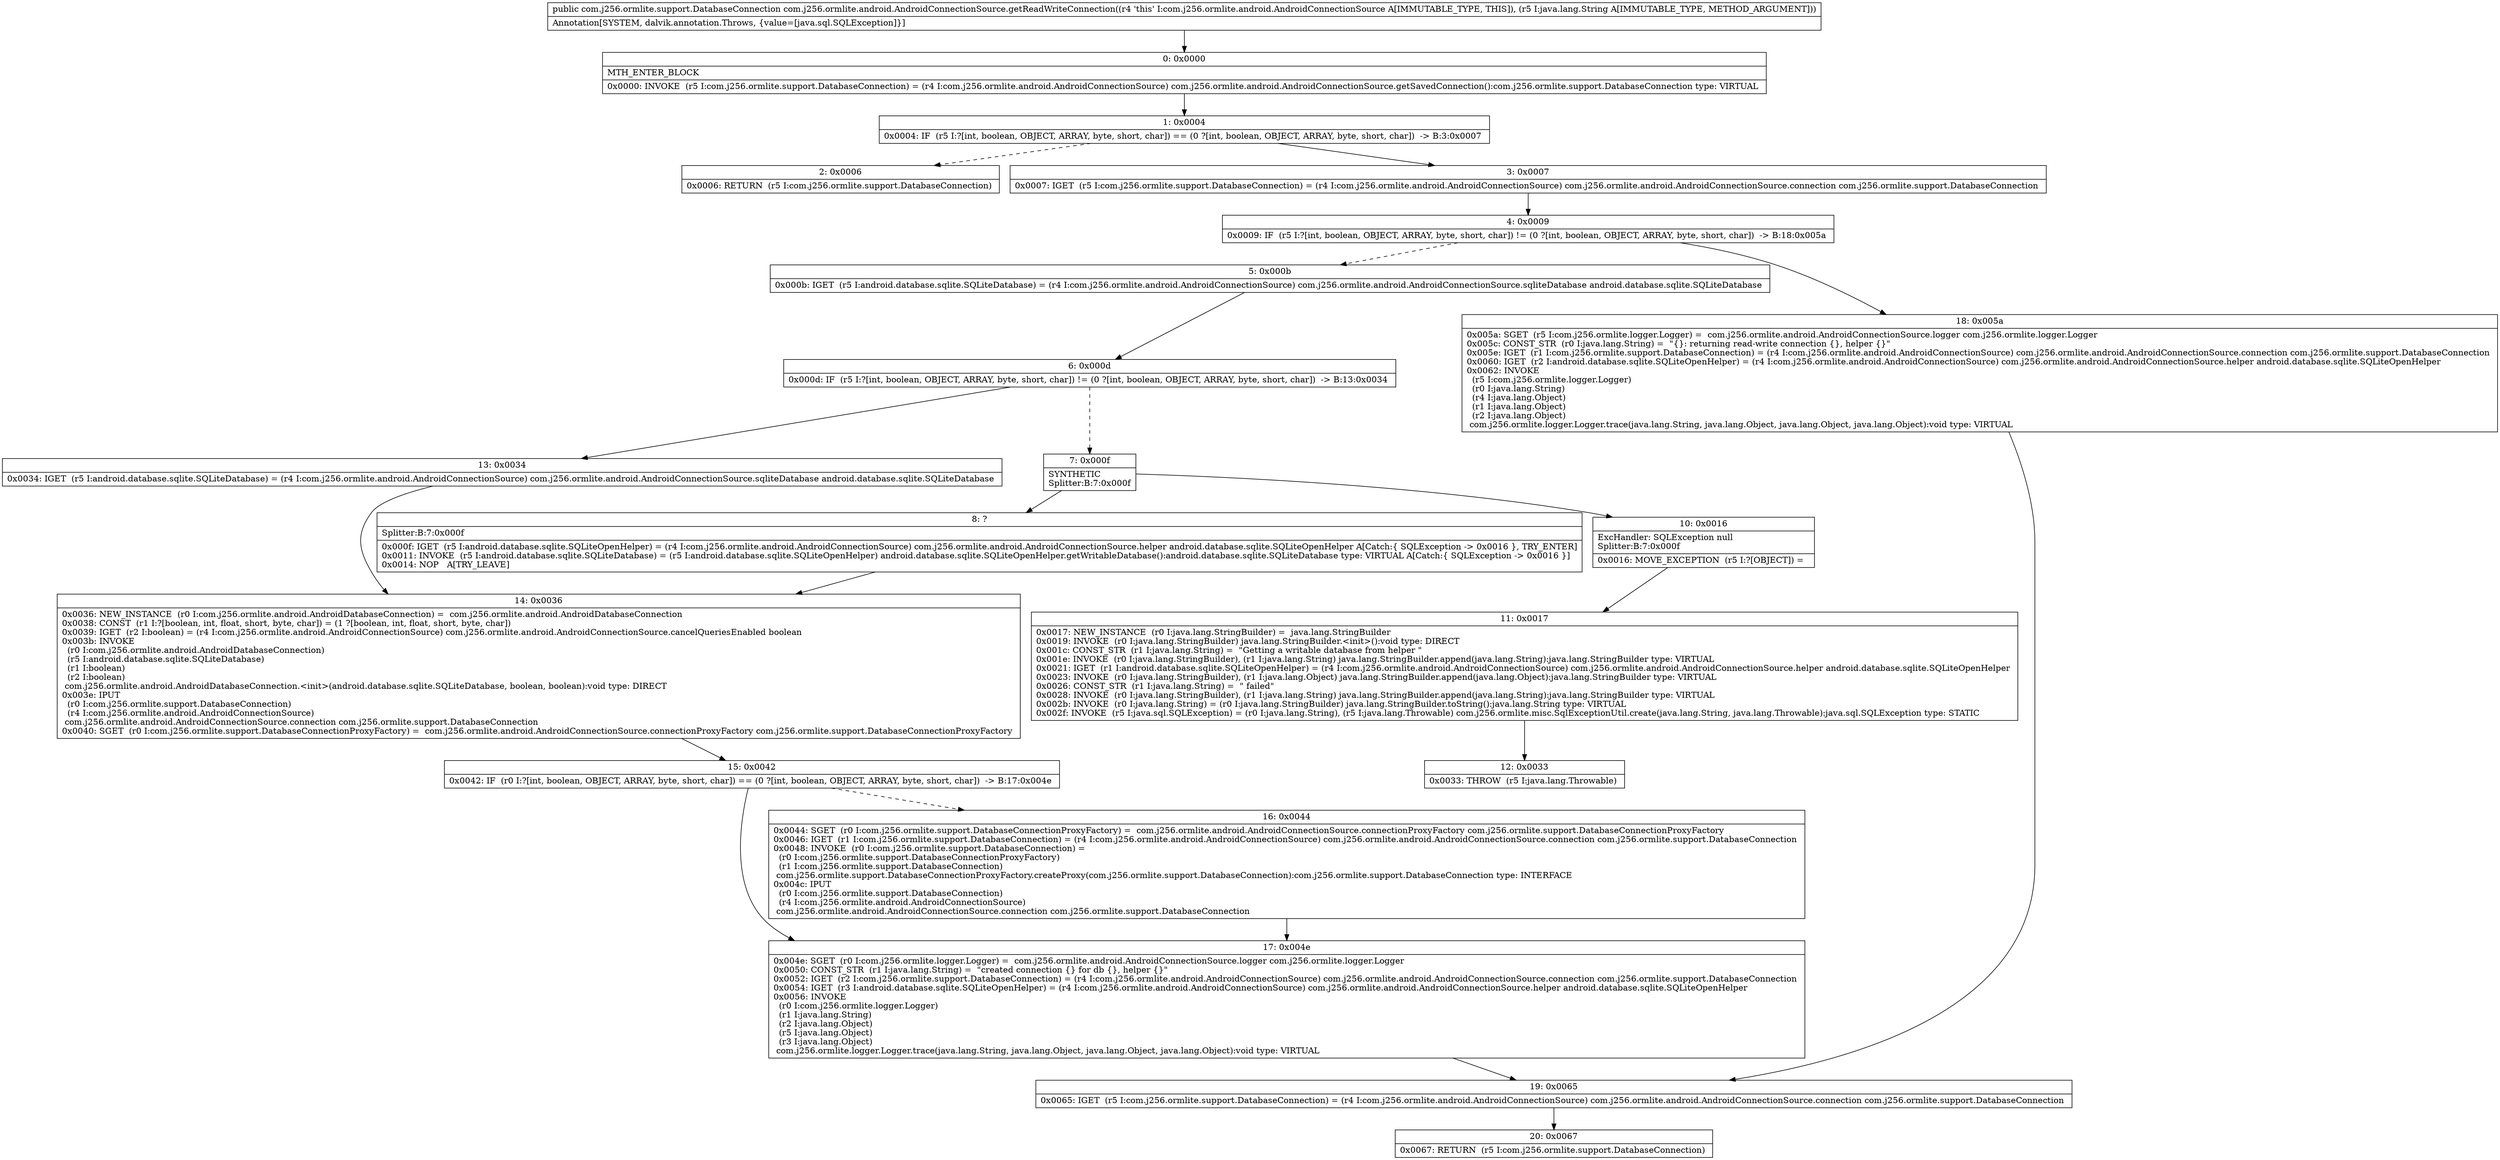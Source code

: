 digraph "CFG forcom.j256.ormlite.android.AndroidConnectionSource.getReadWriteConnection(Ljava\/lang\/String;)Lcom\/j256\/ormlite\/support\/DatabaseConnection;" {
Node_0 [shape=record,label="{0\:\ 0x0000|MTH_ENTER_BLOCK\l|0x0000: INVOKE  (r5 I:com.j256.ormlite.support.DatabaseConnection) = (r4 I:com.j256.ormlite.android.AndroidConnectionSource) com.j256.ormlite.android.AndroidConnectionSource.getSavedConnection():com.j256.ormlite.support.DatabaseConnection type: VIRTUAL \l}"];
Node_1 [shape=record,label="{1\:\ 0x0004|0x0004: IF  (r5 I:?[int, boolean, OBJECT, ARRAY, byte, short, char]) == (0 ?[int, boolean, OBJECT, ARRAY, byte, short, char])  \-\> B:3:0x0007 \l}"];
Node_2 [shape=record,label="{2\:\ 0x0006|0x0006: RETURN  (r5 I:com.j256.ormlite.support.DatabaseConnection) \l}"];
Node_3 [shape=record,label="{3\:\ 0x0007|0x0007: IGET  (r5 I:com.j256.ormlite.support.DatabaseConnection) = (r4 I:com.j256.ormlite.android.AndroidConnectionSource) com.j256.ormlite.android.AndroidConnectionSource.connection com.j256.ormlite.support.DatabaseConnection \l}"];
Node_4 [shape=record,label="{4\:\ 0x0009|0x0009: IF  (r5 I:?[int, boolean, OBJECT, ARRAY, byte, short, char]) != (0 ?[int, boolean, OBJECT, ARRAY, byte, short, char])  \-\> B:18:0x005a \l}"];
Node_5 [shape=record,label="{5\:\ 0x000b|0x000b: IGET  (r5 I:android.database.sqlite.SQLiteDatabase) = (r4 I:com.j256.ormlite.android.AndroidConnectionSource) com.j256.ormlite.android.AndroidConnectionSource.sqliteDatabase android.database.sqlite.SQLiteDatabase \l}"];
Node_6 [shape=record,label="{6\:\ 0x000d|0x000d: IF  (r5 I:?[int, boolean, OBJECT, ARRAY, byte, short, char]) != (0 ?[int, boolean, OBJECT, ARRAY, byte, short, char])  \-\> B:13:0x0034 \l}"];
Node_7 [shape=record,label="{7\:\ 0x000f|SYNTHETIC\lSplitter:B:7:0x000f\l}"];
Node_8 [shape=record,label="{8\:\ ?|Splitter:B:7:0x000f\l|0x000f: IGET  (r5 I:android.database.sqlite.SQLiteOpenHelper) = (r4 I:com.j256.ormlite.android.AndroidConnectionSource) com.j256.ormlite.android.AndroidConnectionSource.helper android.database.sqlite.SQLiteOpenHelper A[Catch:\{ SQLException \-\> 0x0016 \}, TRY_ENTER]\l0x0011: INVOKE  (r5 I:android.database.sqlite.SQLiteDatabase) = (r5 I:android.database.sqlite.SQLiteOpenHelper) android.database.sqlite.SQLiteOpenHelper.getWritableDatabase():android.database.sqlite.SQLiteDatabase type: VIRTUAL A[Catch:\{ SQLException \-\> 0x0016 \}]\l0x0014: NOP   A[TRY_LEAVE]\l}"];
Node_10 [shape=record,label="{10\:\ 0x0016|ExcHandler: SQLException null\lSplitter:B:7:0x000f\l|0x0016: MOVE_EXCEPTION  (r5 I:?[OBJECT]) =  \l}"];
Node_11 [shape=record,label="{11\:\ 0x0017|0x0017: NEW_INSTANCE  (r0 I:java.lang.StringBuilder) =  java.lang.StringBuilder \l0x0019: INVOKE  (r0 I:java.lang.StringBuilder) java.lang.StringBuilder.\<init\>():void type: DIRECT \l0x001c: CONST_STR  (r1 I:java.lang.String) =  \"Getting a writable database from helper \" \l0x001e: INVOKE  (r0 I:java.lang.StringBuilder), (r1 I:java.lang.String) java.lang.StringBuilder.append(java.lang.String):java.lang.StringBuilder type: VIRTUAL \l0x0021: IGET  (r1 I:android.database.sqlite.SQLiteOpenHelper) = (r4 I:com.j256.ormlite.android.AndroidConnectionSource) com.j256.ormlite.android.AndroidConnectionSource.helper android.database.sqlite.SQLiteOpenHelper \l0x0023: INVOKE  (r0 I:java.lang.StringBuilder), (r1 I:java.lang.Object) java.lang.StringBuilder.append(java.lang.Object):java.lang.StringBuilder type: VIRTUAL \l0x0026: CONST_STR  (r1 I:java.lang.String) =  \" failed\" \l0x0028: INVOKE  (r0 I:java.lang.StringBuilder), (r1 I:java.lang.String) java.lang.StringBuilder.append(java.lang.String):java.lang.StringBuilder type: VIRTUAL \l0x002b: INVOKE  (r0 I:java.lang.String) = (r0 I:java.lang.StringBuilder) java.lang.StringBuilder.toString():java.lang.String type: VIRTUAL \l0x002f: INVOKE  (r5 I:java.sql.SQLException) = (r0 I:java.lang.String), (r5 I:java.lang.Throwable) com.j256.ormlite.misc.SqlExceptionUtil.create(java.lang.String, java.lang.Throwable):java.sql.SQLException type: STATIC \l}"];
Node_12 [shape=record,label="{12\:\ 0x0033|0x0033: THROW  (r5 I:java.lang.Throwable) \l}"];
Node_13 [shape=record,label="{13\:\ 0x0034|0x0034: IGET  (r5 I:android.database.sqlite.SQLiteDatabase) = (r4 I:com.j256.ormlite.android.AndroidConnectionSource) com.j256.ormlite.android.AndroidConnectionSource.sqliteDatabase android.database.sqlite.SQLiteDatabase \l}"];
Node_14 [shape=record,label="{14\:\ 0x0036|0x0036: NEW_INSTANCE  (r0 I:com.j256.ormlite.android.AndroidDatabaseConnection) =  com.j256.ormlite.android.AndroidDatabaseConnection \l0x0038: CONST  (r1 I:?[boolean, int, float, short, byte, char]) = (1 ?[boolean, int, float, short, byte, char]) \l0x0039: IGET  (r2 I:boolean) = (r4 I:com.j256.ormlite.android.AndroidConnectionSource) com.j256.ormlite.android.AndroidConnectionSource.cancelQueriesEnabled boolean \l0x003b: INVOKE  \l  (r0 I:com.j256.ormlite.android.AndroidDatabaseConnection)\l  (r5 I:android.database.sqlite.SQLiteDatabase)\l  (r1 I:boolean)\l  (r2 I:boolean)\l com.j256.ormlite.android.AndroidDatabaseConnection.\<init\>(android.database.sqlite.SQLiteDatabase, boolean, boolean):void type: DIRECT \l0x003e: IPUT  \l  (r0 I:com.j256.ormlite.support.DatabaseConnection)\l  (r4 I:com.j256.ormlite.android.AndroidConnectionSource)\l com.j256.ormlite.android.AndroidConnectionSource.connection com.j256.ormlite.support.DatabaseConnection \l0x0040: SGET  (r0 I:com.j256.ormlite.support.DatabaseConnectionProxyFactory) =  com.j256.ormlite.android.AndroidConnectionSource.connectionProxyFactory com.j256.ormlite.support.DatabaseConnectionProxyFactory \l}"];
Node_15 [shape=record,label="{15\:\ 0x0042|0x0042: IF  (r0 I:?[int, boolean, OBJECT, ARRAY, byte, short, char]) == (0 ?[int, boolean, OBJECT, ARRAY, byte, short, char])  \-\> B:17:0x004e \l}"];
Node_16 [shape=record,label="{16\:\ 0x0044|0x0044: SGET  (r0 I:com.j256.ormlite.support.DatabaseConnectionProxyFactory) =  com.j256.ormlite.android.AndroidConnectionSource.connectionProxyFactory com.j256.ormlite.support.DatabaseConnectionProxyFactory \l0x0046: IGET  (r1 I:com.j256.ormlite.support.DatabaseConnection) = (r4 I:com.j256.ormlite.android.AndroidConnectionSource) com.j256.ormlite.android.AndroidConnectionSource.connection com.j256.ormlite.support.DatabaseConnection \l0x0048: INVOKE  (r0 I:com.j256.ormlite.support.DatabaseConnection) = \l  (r0 I:com.j256.ormlite.support.DatabaseConnectionProxyFactory)\l  (r1 I:com.j256.ormlite.support.DatabaseConnection)\l com.j256.ormlite.support.DatabaseConnectionProxyFactory.createProxy(com.j256.ormlite.support.DatabaseConnection):com.j256.ormlite.support.DatabaseConnection type: INTERFACE \l0x004c: IPUT  \l  (r0 I:com.j256.ormlite.support.DatabaseConnection)\l  (r4 I:com.j256.ormlite.android.AndroidConnectionSource)\l com.j256.ormlite.android.AndroidConnectionSource.connection com.j256.ormlite.support.DatabaseConnection \l}"];
Node_17 [shape=record,label="{17\:\ 0x004e|0x004e: SGET  (r0 I:com.j256.ormlite.logger.Logger) =  com.j256.ormlite.android.AndroidConnectionSource.logger com.j256.ormlite.logger.Logger \l0x0050: CONST_STR  (r1 I:java.lang.String) =  \"created connection \{\} for db \{\}, helper \{\}\" \l0x0052: IGET  (r2 I:com.j256.ormlite.support.DatabaseConnection) = (r4 I:com.j256.ormlite.android.AndroidConnectionSource) com.j256.ormlite.android.AndroidConnectionSource.connection com.j256.ormlite.support.DatabaseConnection \l0x0054: IGET  (r3 I:android.database.sqlite.SQLiteOpenHelper) = (r4 I:com.j256.ormlite.android.AndroidConnectionSource) com.j256.ormlite.android.AndroidConnectionSource.helper android.database.sqlite.SQLiteOpenHelper \l0x0056: INVOKE  \l  (r0 I:com.j256.ormlite.logger.Logger)\l  (r1 I:java.lang.String)\l  (r2 I:java.lang.Object)\l  (r5 I:java.lang.Object)\l  (r3 I:java.lang.Object)\l com.j256.ormlite.logger.Logger.trace(java.lang.String, java.lang.Object, java.lang.Object, java.lang.Object):void type: VIRTUAL \l}"];
Node_18 [shape=record,label="{18\:\ 0x005a|0x005a: SGET  (r5 I:com.j256.ormlite.logger.Logger) =  com.j256.ormlite.android.AndroidConnectionSource.logger com.j256.ormlite.logger.Logger \l0x005c: CONST_STR  (r0 I:java.lang.String) =  \"\{\}: returning read\-write connection \{\}, helper \{\}\" \l0x005e: IGET  (r1 I:com.j256.ormlite.support.DatabaseConnection) = (r4 I:com.j256.ormlite.android.AndroidConnectionSource) com.j256.ormlite.android.AndroidConnectionSource.connection com.j256.ormlite.support.DatabaseConnection \l0x0060: IGET  (r2 I:android.database.sqlite.SQLiteOpenHelper) = (r4 I:com.j256.ormlite.android.AndroidConnectionSource) com.j256.ormlite.android.AndroidConnectionSource.helper android.database.sqlite.SQLiteOpenHelper \l0x0062: INVOKE  \l  (r5 I:com.j256.ormlite.logger.Logger)\l  (r0 I:java.lang.String)\l  (r4 I:java.lang.Object)\l  (r1 I:java.lang.Object)\l  (r2 I:java.lang.Object)\l com.j256.ormlite.logger.Logger.trace(java.lang.String, java.lang.Object, java.lang.Object, java.lang.Object):void type: VIRTUAL \l}"];
Node_19 [shape=record,label="{19\:\ 0x0065|0x0065: IGET  (r5 I:com.j256.ormlite.support.DatabaseConnection) = (r4 I:com.j256.ormlite.android.AndroidConnectionSource) com.j256.ormlite.android.AndroidConnectionSource.connection com.j256.ormlite.support.DatabaseConnection \l}"];
Node_20 [shape=record,label="{20\:\ 0x0067|0x0067: RETURN  (r5 I:com.j256.ormlite.support.DatabaseConnection) \l}"];
MethodNode[shape=record,label="{public com.j256.ormlite.support.DatabaseConnection com.j256.ormlite.android.AndroidConnectionSource.getReadWriteConnection((r4 'this' I:com.j256.ormlite.android.AndroidConnectionSource A[IMMUTABLE_TYPE, THIS]), (r5 I:java.lang.String A[IMMUTABLE_TYPE, METHOD_ARGUMENT]))  | Annotation[SYSTEM, dalvik.annotation.Throws, \{value=[java.sql.SQLException]\}]\l}"];
MethodNode -> Node_0;
Node_0 -> Node_1;
Node_1 -> Node_2[style=dashed];
Node_1 -> Node_3;
Node_3 -> Node_4;
Node_4 -> Node_5[style=dashed];
Node_4 -> Node_18;
Node_5 -> Node_6;
Node_6 -> Node_7[style=dashed];
Node_6 -> Node_13;
Node_7 -> Node_8;
Node_7 -> Node_10;
Node_8 -> Node_14;
Node_10 -> Node_11;
Node_11 -> Node_12;
Node_13 -> Node_14;
Node_14 -> Node_15;
Node_15 -> Node_16[style=dashed];
Node_15 -> Node_17;
Node_16 -> Node_17;
Node_17 -> Node_19;
Node_18 -> Node_19;
Node_19 -> Node_20;
}

